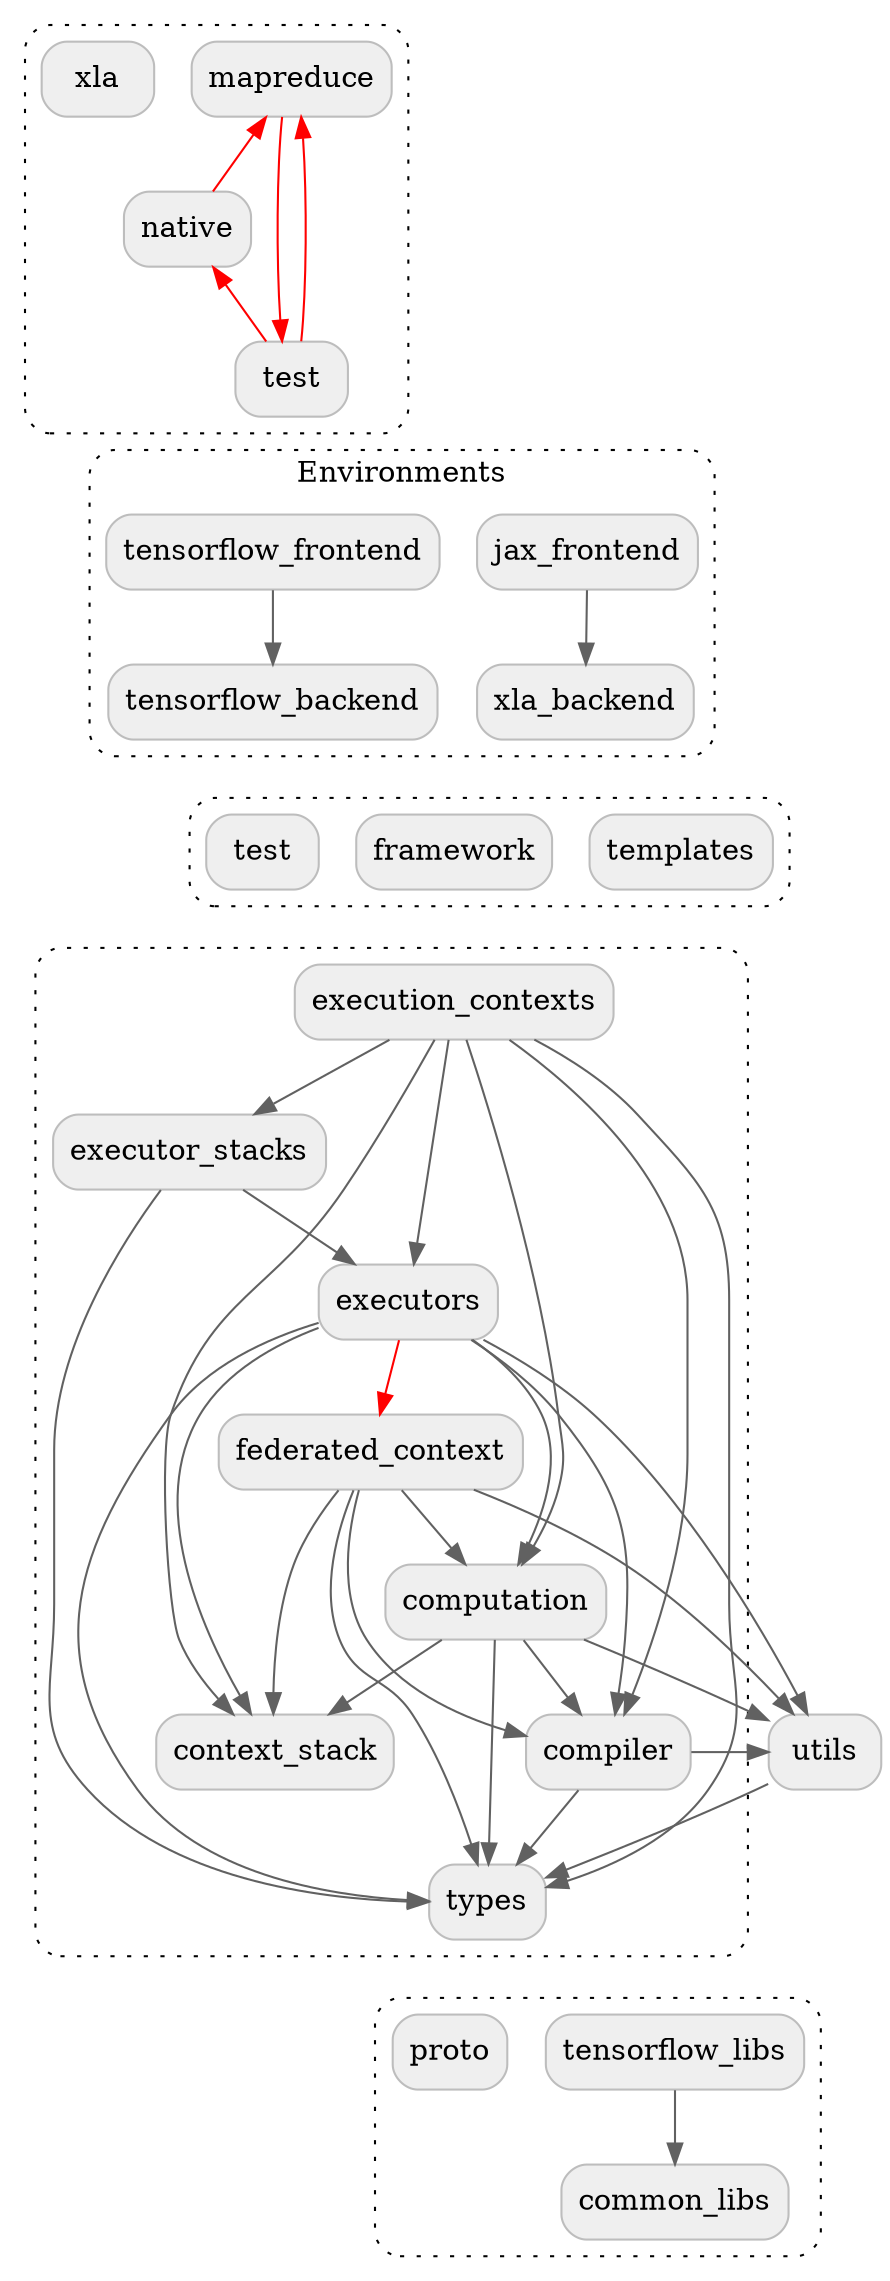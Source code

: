 digraph {
  graph [style="dotted,rounded"]
  node [shape="box", style="rounded,filled", fillcolor="#efefef", color="#bdbdbd"]
  edge [color="#616161"]

  subgraph cluster_backends {
    graph [href="https://github.com/google-parfait/tensorflow-federated/blob/main/tensorflow_federated/python/core/backends" target="_parent"]
    mapreduce [href="https://github.com/google-parfait/tensorflow-federated/blob/main/tensorflow_federated/python/core/backends/mapreduce" target="_parent"]
    native [href="https://github.com/google-parfait/tensorflow-federated/blob/main/tensorflow_federated/python/core/backends/native" target="_parent"]
    backends_test [label="test", href="https://github.com/google-parfait/tensorflow-federated/blob/main/tensorflow_federated/python/core/backends/test" target="_parent"]
    xla [href="https://github.com/google-parfait/tensorflow-federated/blob/main/tensorflow_federated/python/core/backends/xla" target="_parent"]
  }

  // TODO: b/233800075 - Remove dependency from `native` to `mapreduce`.
  mapreduce -> native [dir=back, color="#ff0000"]
  // TODO: b/233800373 - Remove dependency from `test` to `native`.
  native -> backends_test [dir=back, color="#ff0000"]
  // TODO: b/233801300 - Remove dependency from `mapreduce` to `test`.
  mapreduce -> backends_test [color="#ff0000"]
  // TODO: b/349685709 - Remove dependency from `test` to `mapreduce`.
  backends_test -> mapreduce [color="#ff0000"]
  backends_test -> jax_frontend [arrowhead="none", style="invisible"]
  backends_test -> tensorflow_frontend [arrowhead="none", style="invisible"]

  subgraph cluster_environments {
    graph [label="Environments", href="https://github.com/google-parfait/tensorflow-federated/blob/main/tensorflow_federated/python/core/environments" target="_parent"]
    jax_frontend [href="https://github.com/google-parfait/tensorflow-federated/blob/main/tensorflow_federated/python/core/environments/jax_frontend" target="_parent"]
    xla_backend [href="https://github.com/google-parfait/tensorflow-federated/blob/main/tensorflow_federated/python/core/environments/xla_backend" target="_parent"]
    tensorflow_frontend [href="https://github.com/google-parfait/tensorflow-federated/blob/main/tensorflow_federated/python/core/environments/tensorflow_frontend" target="_parent"]
    tensorflow_backend [href="https://github.com/google-parfait/tensorflow-federated/blob/main/tensorflow_federated/python/core/environments/tensorflow_backend" target="_parent"]
  }

  jax_frontend -> xla_backend
  xla_backend -> framework [arrowhead="none", style="invisible"]
  xla_backend -> test [arrowhead="none", style="invisible"]
  xla_backend -> templates [arrowhead="none", style="invisible"]
  tensorflow_frontend -> tensorflow_backend
  tensorflow_backend -> framework [arrowhead="none", style="invisible"]
  tensorflow_backend -> test [arrowhead="none", style="invisible"]
  tensorflow_backend -> templates [arrowhead="none", style="invisible"]

  subgraph cluster_core_1 {
    framework [href="https://github.com/google-parfait/tensorflow-federated/blob/main/tensorflow_federated/python/core/framework" target="_parent"]
    test [href="https://github.com/google-parfait/tensorflow-federated/blob/main/tensorflow_federated/python/core/test" target="_parent"]
    templates [href="https://github.com/google-parfait/tensorflow-federated/blob/main/tensorflow_federated/python/core/templates" target="_parent"]
  }

  framework -> execution_contexts [arrowhead="none", style="invisible"]
  test -> execution_contexts [arrowhead="none", style="invisible"]
  templates -> execution_contexts [arrowhead="none", style="invisible"]

  subgraph cluster_core_2 {
    graph [href="https://github.com/google-parfait/tensorflow-federated/blob/main/tensorflow_federated/python/core/impl" target="_parent"]
    execution_contexts [href="https://github.com/google-parfait/tensorflow-federated/blob/main/tensorflow_federated/python/core/impl/execution_contexts" target="_parent"]
    executor_stacks [href="https://github.com/google-parfait/tensorflow-federated/blob/main/tensorflow_federated/python/core/impl/executor_stacks" target="_parent"]
    executors [href="https://github.com/google-parfait/tensorflow-federated/blob/main/tensorflow_federated/python/core/impl/executors" target="_parent"]
    federated_context [href="https://github.com/google-parfait/tensorflow-federated/blob/main/tensorflow_federated/python/core/impl/federated_context" target="_parent"]
    computation [href="https://github.com/google-parfait/tensorflow-federated/blob/main/tensorflow_federated/python/core/impl/computation" target="_parent"]
    compiler [href="https://github.com/google-parfait/tensorflow-federated/blob/main/tensorflow_federated/python/core/impl/compiler" target="_parent"]
    types [href="https://github.com/google-parfait/tensorflow-federated/blob/main/tensorflow_federated/python/core/impl/types" target="_parent"]
    context_stack [href="https://github.com/google-parfait/tensorflow-federated/blob/main/tensorflow_federated/python/core/impl/context_stack" target="_parent"]
  }

  execution_contexts -> executor_stacks
  execution_contexts -> executors
  execution_contexts -> computation
  execution_contexts -> compiler
  execution_contexts -> types
  execution_contexts -> context_stack
  executor_stacks -> executors
  executor_stacks -> types
  executors -> federated_context [color="#ff0000"]
  executors -> computation
  executors -> compiler
  executors -> utils
  executors -> types
  executors -> context_stack
  federated_context -> computation
  federated_context -> compiler
  federated_context -> utils
  federated_context -> types
  federated_context -> context_stack
  computation -> compiler
  computation -> utils
  computation -> types
  computation -> context_stack
  compiler -> utils
  compiler -> types
  utils -> types
  types -> tensorflow_libs [arrowhead="none", style="invisible"]
  types -> proto [arrowhead="none", style="invisible"]

  subgraph cluster_core_3 {
    tensorflow_libs [href="https://github.com/google-parfait/tensorflow-federated/blob/main/tensorflow_federated/python/tensorflow_libs" target="_parent"]
    common_libs [href="https://github.com/google-parfait/tensorflow-federated/blob/main/tensorflow_federated/python/common_libs" target="_parent"]
    proto [href="https://github.com/google-parfait/tensorflow-federated/blob/main/tensorflow_federated/proto" target="_parent"]
  }

  tensorflow_libs -> common_libs
}
